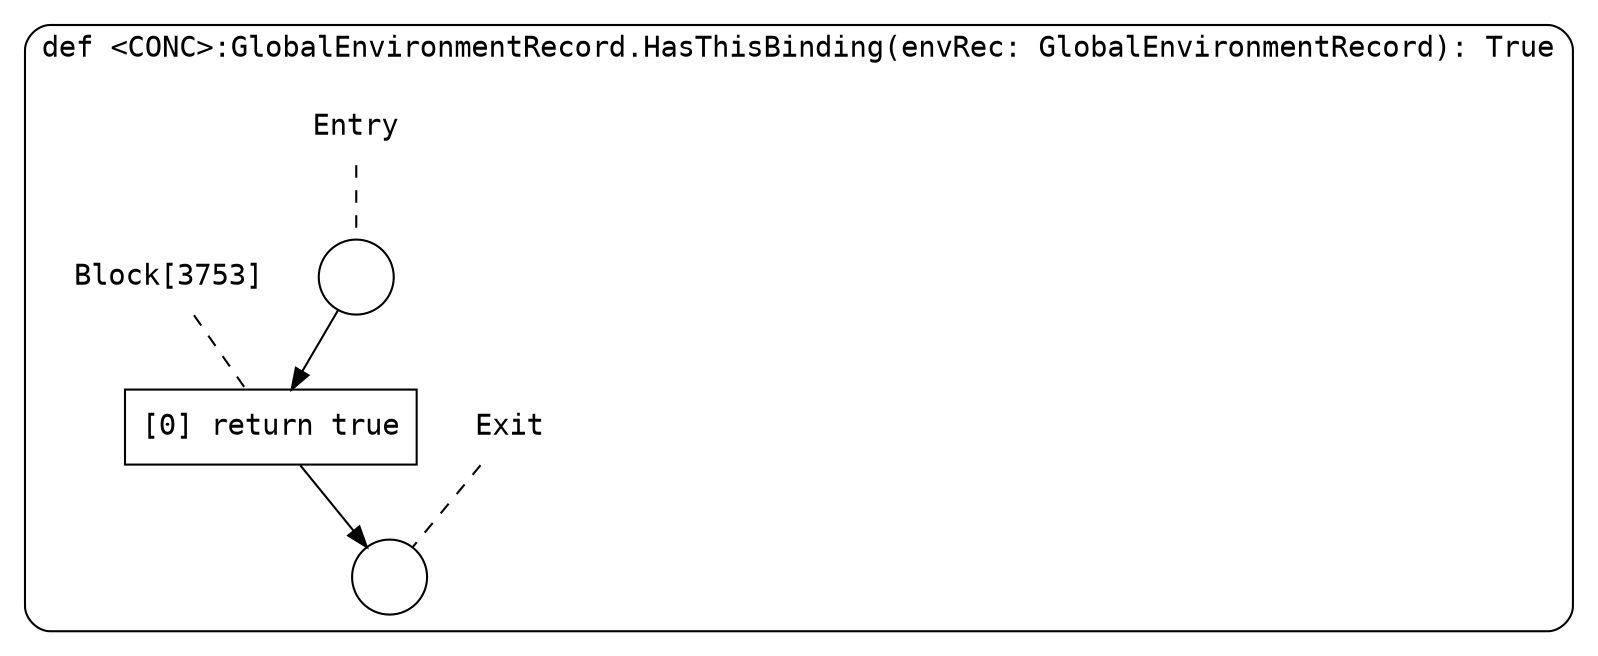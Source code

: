 digraph {
  graph [fontname = "Consolas"]
  node [fontname = "Consolas"]
  edge [fontname = "Consolas"]
  subgraph cluster1005 {
    label = "def <CONC>:GlobalEnvironmentRecord.HasThisBinding(envRec: GlobalEnvironmentRecord): True"
    style = rounded
    cluster1005_entry_name [shape=none, label=<<font color="black">Entry</font>>]
    cluster1005_entry_name -> cluster1005_entry [arrowhead=none, color="black", style=dashed]
    cluster1005_entry [shape=circle label=" " color="black" fillcolor="white" style=filled]
    cluster1005_entry -> node3753 [color="black"]
    cluster1005_exit_name [shape=none, label=<<font color="black">Exit</font>>]
    cluster1005_exit_name -> cluster1005_exit [arrowhead=none, color="black", style=dashed]
    cluster1005_exit [shape=circle label=" " color="black" fillcolor="white" style=filled]
    node3753_name [shape=none, label=<<font color="black">Block[3753]</font>>]
    node3753_name -> node3753 [arrowhead=none, color="black", style=dashed]
    node3753 [shape=box, label=<<font color="black">[0] return true<BR ALIGN="LEFT"/></font>> color="black" fillcolor="white", style=filled]
    node3753 -> cluster1005_exit [color="black"]
  }
}
